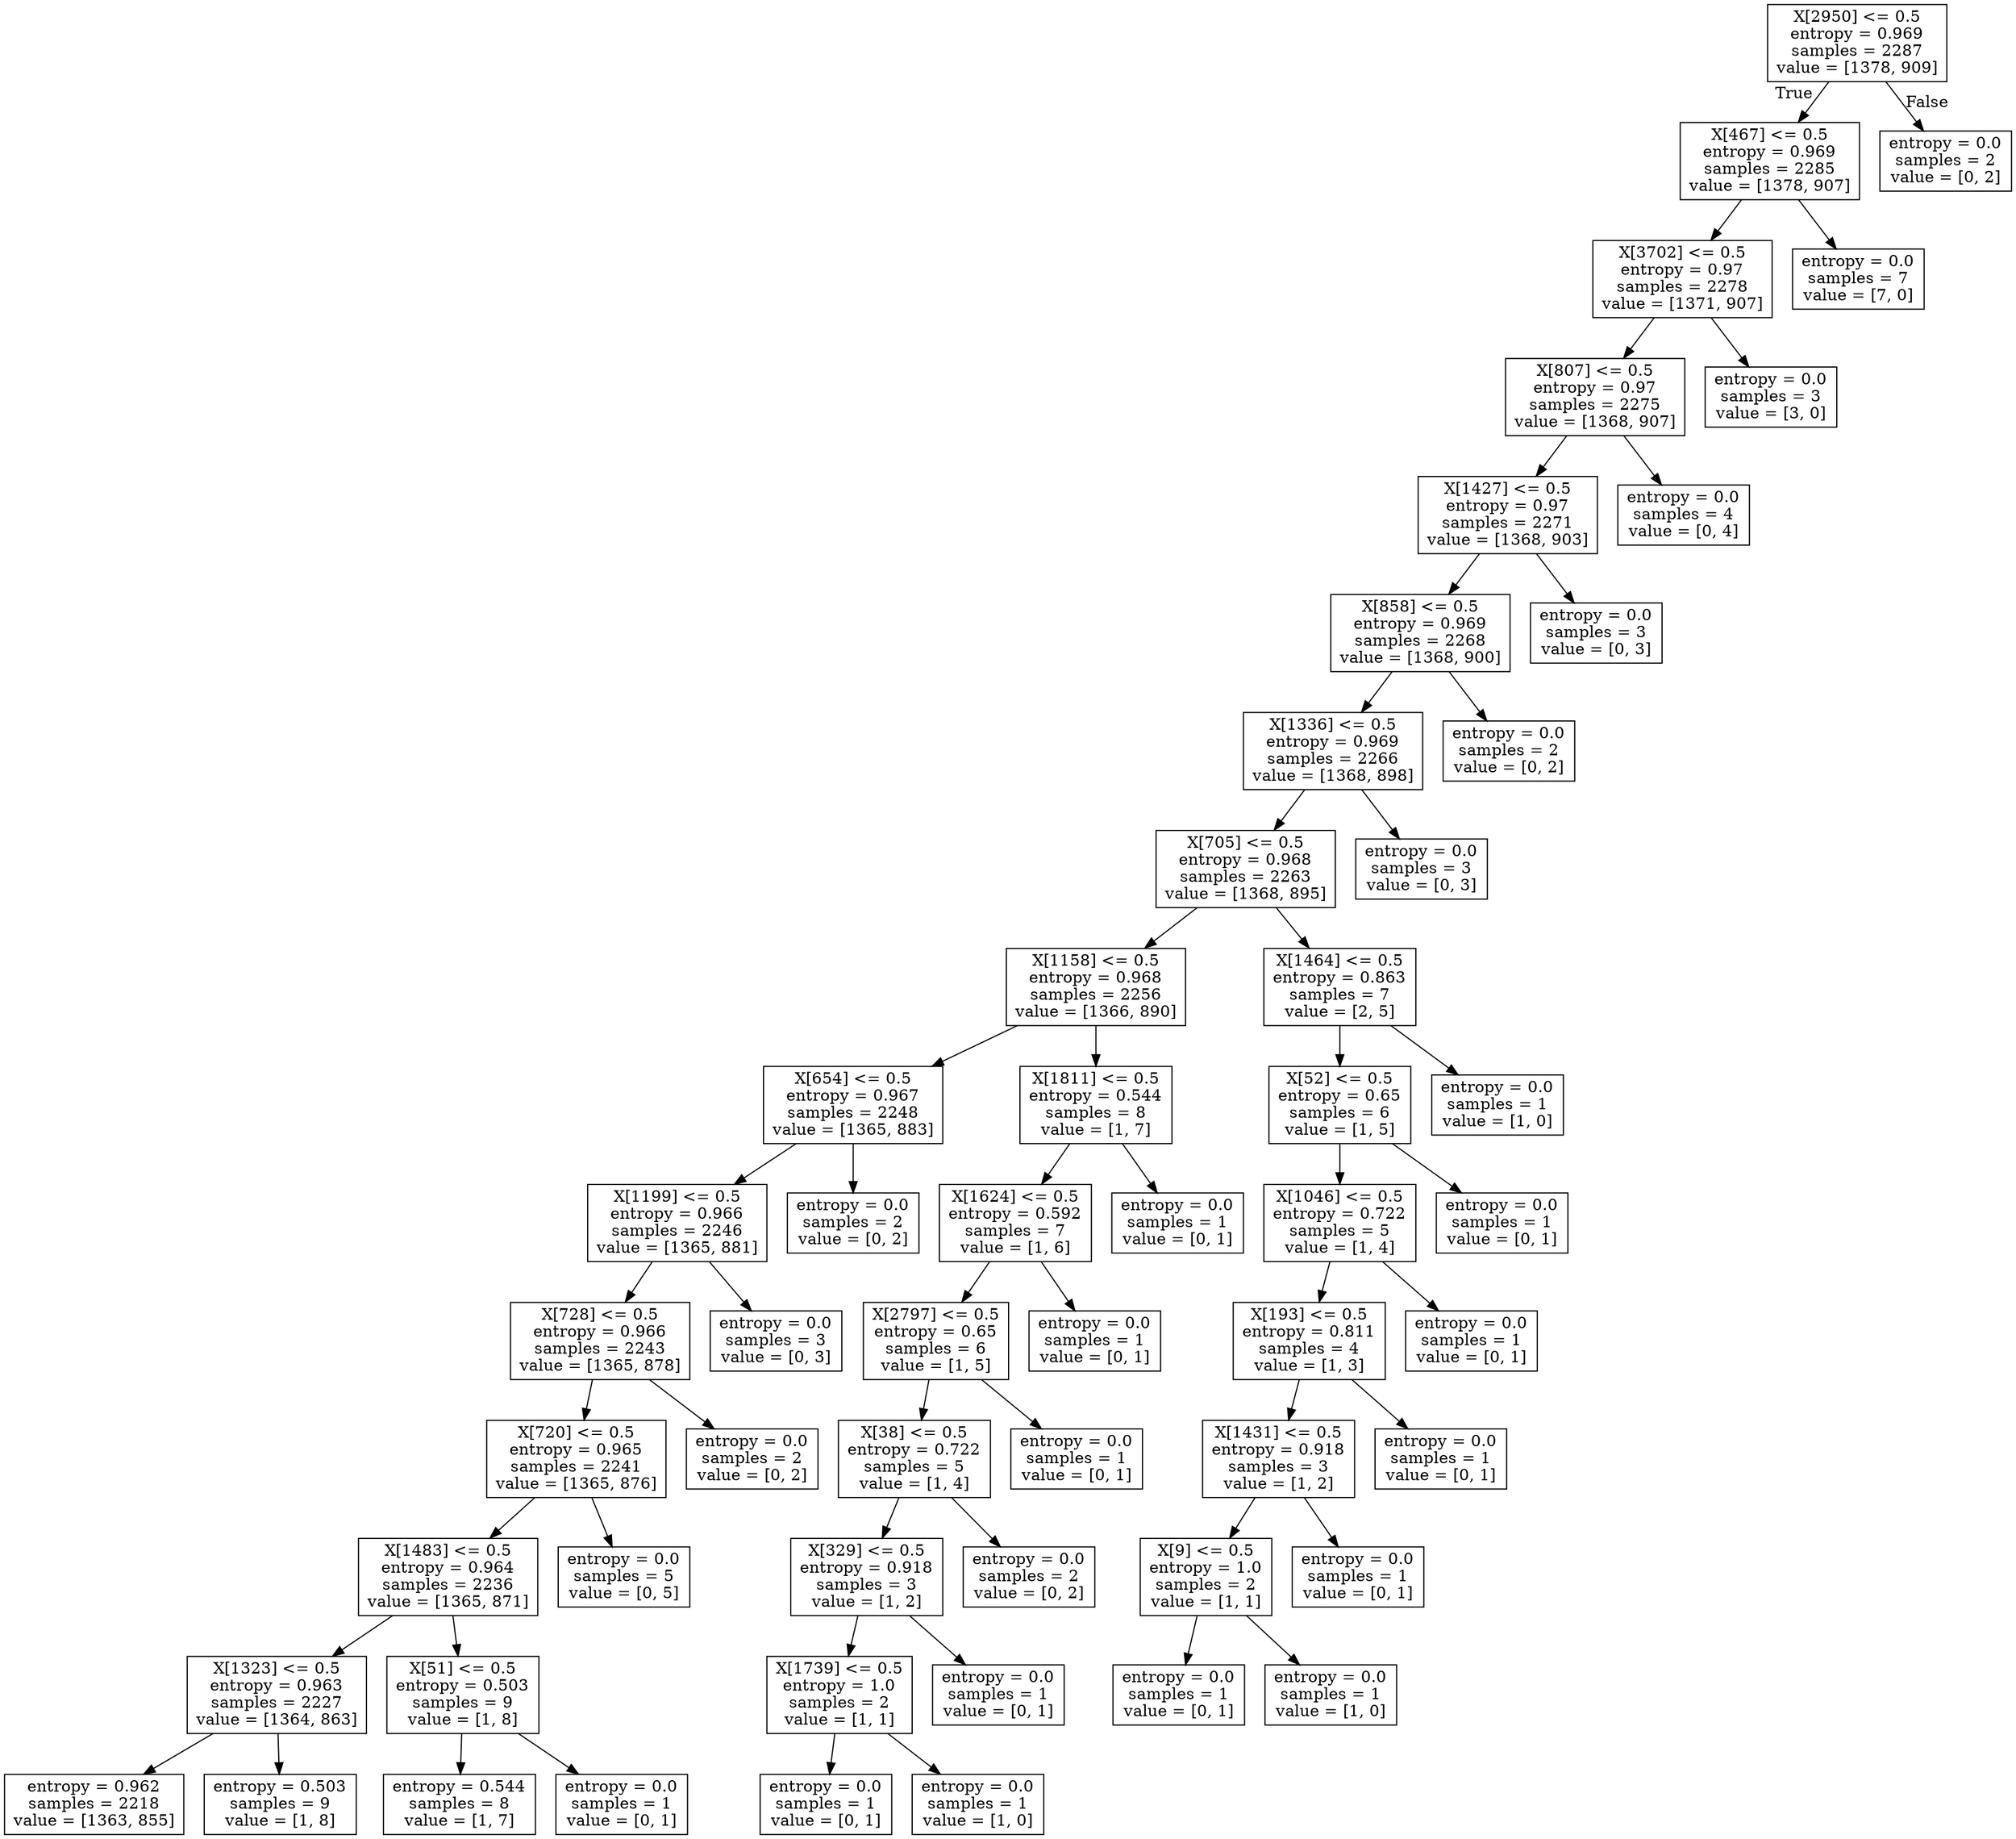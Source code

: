 digraph Tree {
node [shape=box] ;
0 [label="X[2950] <= 0.5\nentropy = 0.969\nsamples = 2287\nvalue = [1378, 909]"] ;
1 [label="X[467] <= 0.5\nentropy = 0.969\nsamples = 2285\nvalue = [1378, 907]"] ;
0 -> 1 [labeldistance=2.5, labelangle=45, headlabel="True"] ;
2 [label="X[3702] <= 0.5\nentropy = 0.97\nsamples = 2278\nvalue = [1371, 907]"] ;
1 -> 2 ;
3 [label="X[807] <= 0.5\nentropy = 0.97\nsamples = 2275\nvalue = [1368, 907]"] ;
2 -> 3 ;
4 [label="X[1427] <= 0.5\nentropy = 0.97\nsamples = 2271\nvalue = [1368, 903]"] ;
3 -> 4 ;
5 [label="X[858] <= 0.5\nentropy = 0.969\nsamples = 2268\nvalue = [1368, 900]"] ;
4 -> 5 ;
6 [label="X[1336] <= 0.5\nentropy = 0.969\nsamples = 2266\nvalue = [1368, 898]"] ;
5 -> 6 ;
7 [label="X[705] <= 0.5\nentropy = 0.968\nsamples = 2263\nvalue = [1368, 895]"] ;
6 -> 7 ;
8 [label="X[1158] <= 0.5\nentropy = 0.968\nsamples = 2256\nvalue = [1366, 890]"] ;
7 -> 8 ;
9 [label="X[654] <= 0.5\nentropy = 0.967\nsamples = 2248\nvalue = [1365, 883]"] ;
8 -> 9 ;
10 [label="X[1199] <= 0.5\nentropy = 0.966\nsamples = 2246\nvalue = [1365, 881]"] ;
9 -> 10 ;
11 [label="X[728] <= 0.5\nentropy = 0.966\nsamples = 2243\nvalue = [1365, 878]"] ;
10 -> 11 ;
12 [label="X[720] <= 0.5\nentropy = 0.965\nsamples = 2241\nvalue = [1365, 876]"] ;
11 -> 12 ;
13 [label="X[1483] <= 0.5\nentropy = 0.964\nsamples = 2236\nvalue = [1365, 871]"] ;
12 -> 13 ;
14 [label="X[1323] <= 0.5\nentropy = 0.963\nsamples = 2227\nvalue = [1364, 863]"] ;
13 -> 14 ;
15 [label="entropy = 0.962\nsamples = 2218\nvalue = [1363, 855]"] ;
14 -> 15 ;
16 [label="entropy = 0.503\nsamples = 9\nvalue = [1, 8]"] ;
14 -> 16 ;
17 [label="X[51] <= 0.5\nentropy = 0.503\nsamples = 9\nvalue = [1, 8]"] ;
13 -> 17 ;
18 [label="entropy = 0.544\nsamples = 8\nvalue = [1, 7]"] ;
17 -> 18 ;
19 [label="entropy = 0.0\nsamples = 1\nvalue = [0, 1]"] ;
17 -> 19 ;
20 [label="entropy = 0.0\nsamples = 5\nvalue = [0, 5]"] ;
12 -> 20 ;
21 [label="entropy = 0.0\nsamples = 2\nvalue = [0, 2]"] ;
11 -> 21 ;
22 [label="entropy = 0.0\nsamples = 3\nvalue = [0, 3]"] ;
10 -> 22 ;
23 [label="entropy = 0.0\nsamples = 2\nvalue = [0, 2]"] ;
9 -> 23 ;
24 [label="X[1811] <= 0.5\nentropy = 0.544\nsamples = 8\nvalue = [1, 7]"] ;
8 -> 24 ;
25 [label="X[1624] <= 0.5\nentropy = 0.592\nsamples = 7\nvalue = [1, 6]"] ;
24 -> 25 ;
26 [label="X[2797] <= 0.5\nentropy = 0.65\nsamples = 6\nvalue = [1, 5]"] ;
25 -> 26 ;
27 [label="X[38] <= 0.5\nentropy = 0.722\nsamples = 5\nvalue = [1, 4]"] ;
26 -> 27 ;
28 [label="X[329] <= 0.5\nentropy = 0.918\nsamples = 3\nvalue = [1, 2]"] ;
27 -> 28 ;
29 [label="X[1739] <= 0.5\nentropy = 1.0\nsamples = 2\nvalue = [1, 1]"] ;
28 -> 29 ;
30 [label="entropy = 0.0\nsamples = 1\nvalue = [0, 1]"] ;
29 -> 30 ;
31 [label="entropy = 0.0\nsamples = 1\nvalue = [1, 0]"] ;
29 -> 31 ;
32 [label="entropy = 0.0\nsamples = 1\nvalue = [0, 1]"] ;
28 -> 32 ;
33 [label="entropy = 0.0\nsamples = 2\nvalue = [0, 2]"] ;
27 -> 33 ;
34 [label="entropy = 0.0\nsamples = 1\nvalue = [0, 1]"] ;
26 -> 34 ;
35 [label="entropy = 0.0\nsamples = 1\nvalue = [0, 1]"] ;
25 -> 35 ;
36 [label="entropy = 0.0\nsamples = 1\nvalue = [0, 1]"] ;
24 -> 36 ;
37 [label="X[1464] <= 0.5\nentropy = 0.863\nsamples = 7\nvalue = [2, 5]"] ;
7 -> 37 ;
38 [label="X[52] <= 0.5\nentropy = 0.65\nsamples = 6\nvalue = [1, 5]"] ;
37 -> 38 ;
39 [label="X[1046] <= 0.5\nentropy = 0.722\nsamples = 5\nvalue = [1, 4]"] ;
38 -> 39 ;
40 [label="X[193] <= 0.5\nentropy = 0.811\nsamples = 4\nvalue = [1, 3]"] ;
39 -> 40 ;
41 [label="X[1431] <= 0.5\nentropy = 0.918\nsamples = 3\nvalue = [1, 2]"] ;
40 -> 41 ;
42 [label="X[9] <= 0.5\nentropy = 1.0\nsamples = 2\nvalue = [1, 1]"] ;
41 -> 42 ;
43 [label="entropy = 0.0\nsamples = 1\nvalue = [0, 1]"] ;
42 -> 43 ;
44 [label="entropy = 0.0\nsamples = 1\nvalue = [1, 0]"] ;
42 -> 44 ;
45 [label="entropy = 0.0\nsamples = 1\nvalue = [0, 1]"] ;
41 -> 45 ;
46 [label="entropy = 0.0\nsamples = 1\nvalue = [0, 1]"] ;
40 -> 46 ;
47 [label="entropy = 0.0\nsamples = 1\nvalue = [0, 1]"] ;
39 -> 47 ;
48 [label="entropy = 0.0\nsamples = 1\nvalue = [0, 1]"] ;
38 -> 48 ;
49 [label="entropy = 0.0\nsamples = 1\nvalue = [1, 0]"] ;
37 -> 49 ;
50 [label="entropy = 0.0\nsamples = 3\nvalue = [0, 3]"] ;
6 -> 50 ;
51 [label="entropy = 0.0\nsamples = 2\nvalue = [0, 2]"] ;
5 -> 51 ;
52 [label="entropy = 0.0\nsamples = 3\nvalue = [0, 3]"] ;
4 -> 52 ;
53 [label="entropy = 0.0\nsamples = 4\nvalue = [0, 4]"] ;
3 -> 53 ;
54 [label="entropy = 0.0\nsamples = 3\nvalue = [3, 0]"] ;
2 -> 54 ;
55 [label="entropy = 0.0\nsamples = 7\nvalue = [7, 0]"] ;
1 -> 55 ;
56 [label="entropy = 0.0\nsamples = 2\nvalue = [0, 2]"] ;
0 -> 56 [labeldistance=2.5, labelangle=-45, headlabel="False"] ;
}